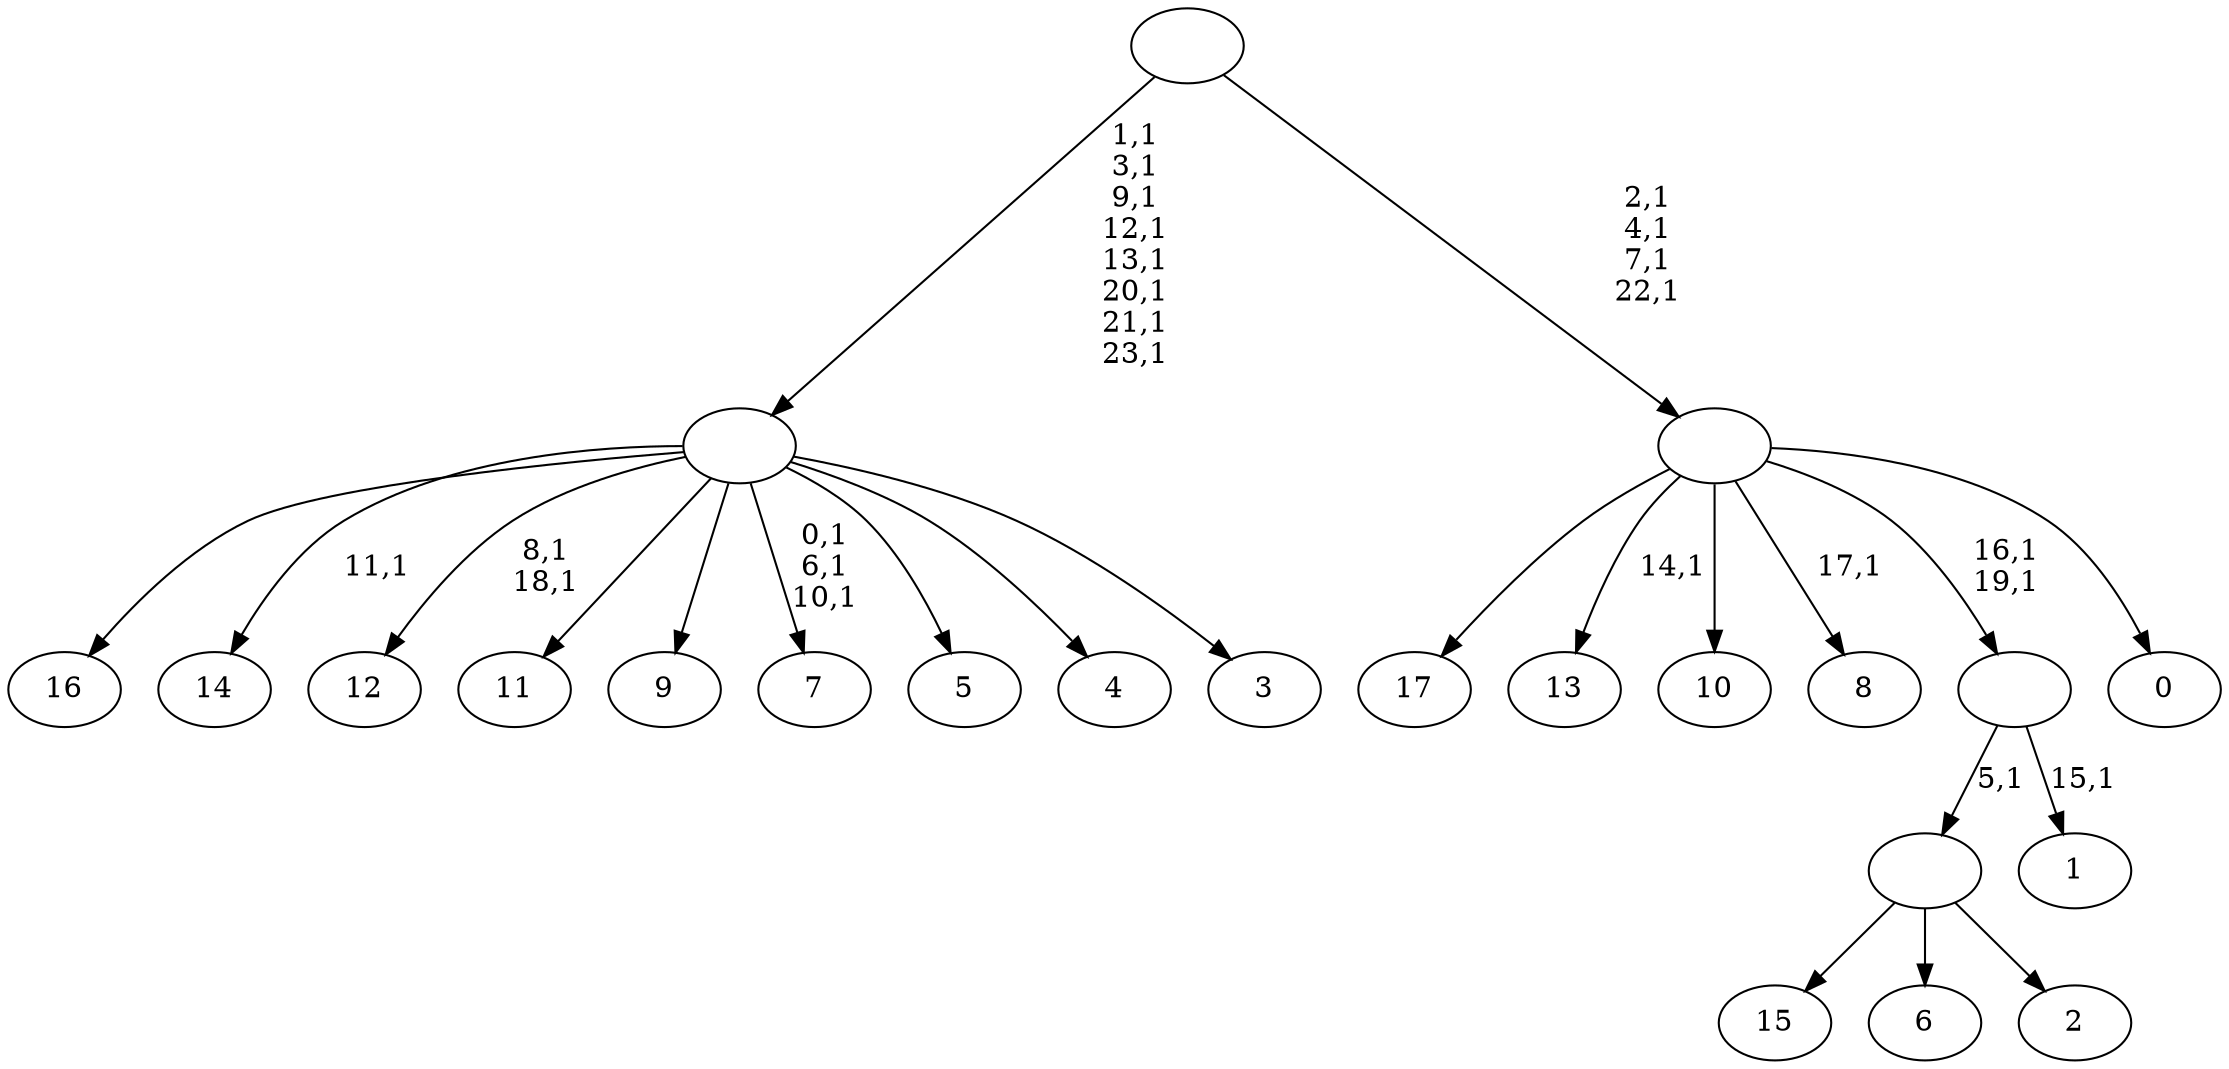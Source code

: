 digraph T {
	42 [label="17"]
	41 [label="16"]
	40 [label="15"]
	39 [label="14"]
	37 [label="13"]
	35 [label="12"]
	32 [label="11"]
	31 [label="10"]
	30 [label="9"]
	29 [label="8"]
	27 [label="7"]
	23 [label="6"]
	22 [label="5"]
	21 [label="4"]
	20 [label="3"]
	19 [label=""]
	11 [label="2"]
	10 [label=""]
	9 [label="1"]
	7 [label=""]
	5 [label="0"]
	4 [label=""]
	0 [label=""]
	19 -> 27 [label="0,1\n6,1\n10,1"]
	19 -> 35 [label="8,1\n18,1"]
	19 -> 39 [label="11,1"]
	19 -> 41 [label=""]
	19 -> 32 [label=""]
	19 -> 30 [label=""]
	19 -> 22 [label=""]
	19 -> 21 [label=""]
	19 -> 20 [label=""]
	10 -> 40 [label=""]
	10 -> 23 [label=""]
	10 -> 11 [label=""]
	7 -> 9 [label="15,1"]
	7 -> 10 [label="5,1"]
	4 -> 7 [label="16,1\n19,1"]
	4 -> 29 [label="17,1"]
	4 -> 37 [label="14,1"]
	4 -> 42 [label=""]
	4 -> 31 [label=""]
	4 -> 5 [label=""]
	0 -> 4 [label="2,1\n4,1\n7,1\n22,1"]
	0 -> 19 [label="1,1\n3,1\n9,1\n12,1\n13,1\n20,1\n21,1\n23,1"]
}
